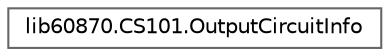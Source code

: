 digraph "Graphical Class Hierarchy"
{
 // LATEX_PDF_SIZE
  bgcolor="transparent";
  edge [fontname=Helvetica,fontsize=10,labelfontname=Helvetica,labelfontsize=10];
  node [fontname=Helvetica,fontsize=10,shape=box,height=0.2,width=0.4];
  rankdir="LR";
  Node0 [id="Node000000",label="lib60870.CS101.OutputCircuitInfo",height=0.2,width=0.4,color="grey40", fillcolor="white", style="filled",URL="$classlib60870_1_1_c_s101_1_1_output_circuit_info.html",tooltip="Output circuit information of protection equipment According to IEC 60870-5-101:2003 7...."];
}
